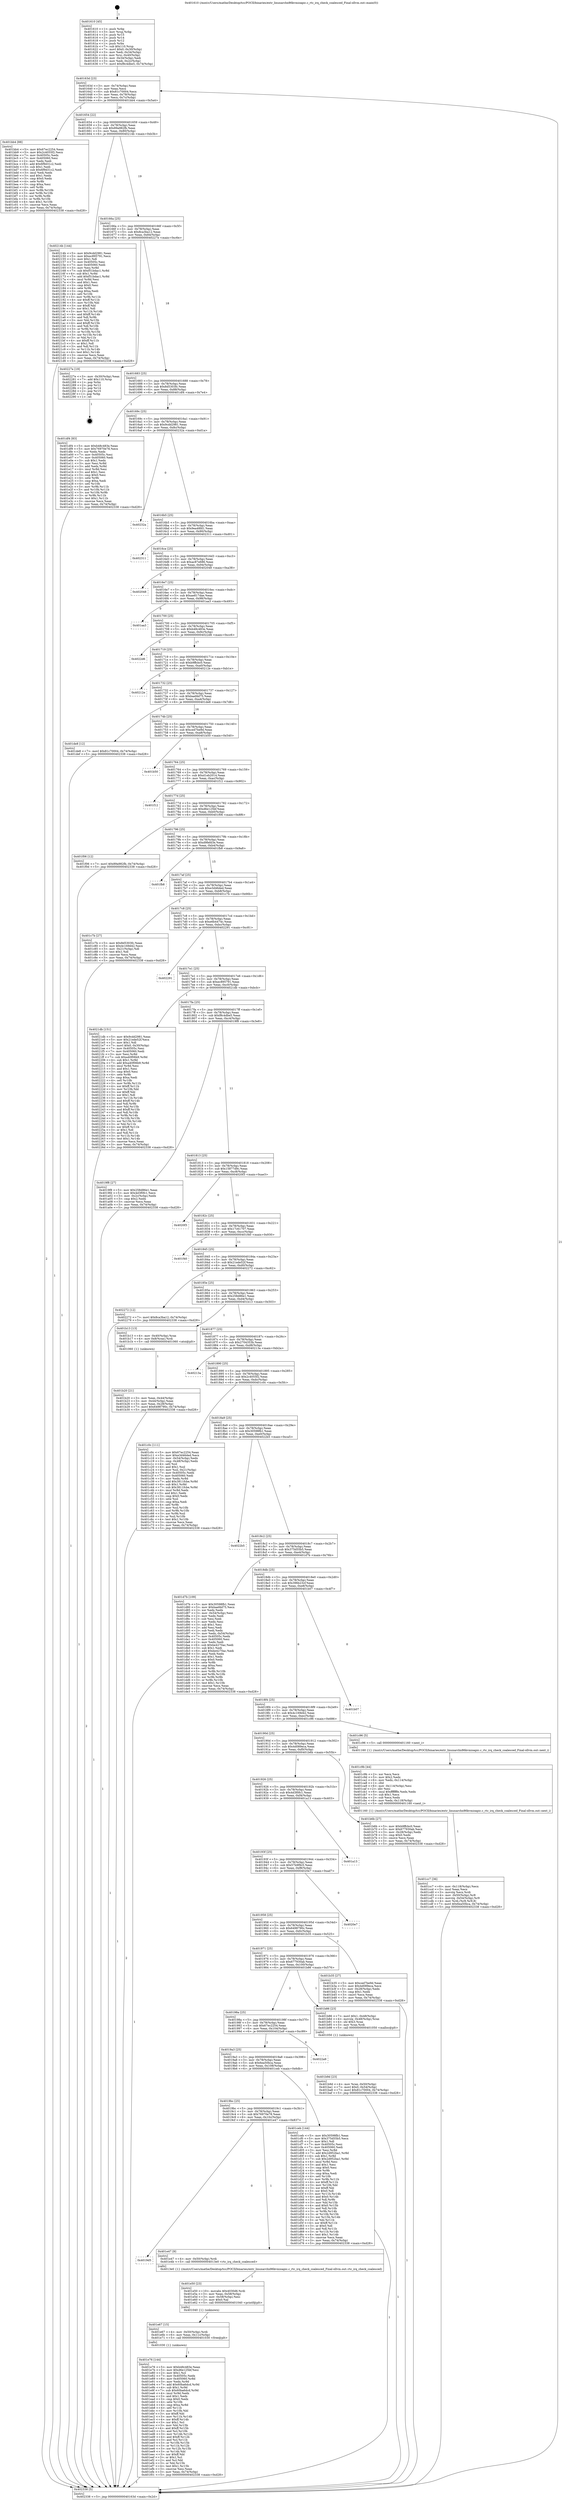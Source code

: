 digraph "0x401610" {
  label = "0x401610 (/mnt/c/Users/mathe/Desktop/tcc/POCII/binaries/extr_linuxarchx86kvmioapic.c_rtc_irq_check_coalesced_Final-ollvm.out::main(0))"
  labelloc = "t"
  node[shape=record]

  Entry [label="",width=0.3,height=0.3,shape=circle,fillcolor=black,style=filled]
  "0x40163d" [label="{
     0x40163d [23]\l
     | [instrs]\l
     &nbsp;&nbsp;0x40163d \<+3\>: mov -0x74(%rbp),%eax\l
     &nbsp;&nbsp;0x401640 \<+2\>: mov %eax,%ecx\l
     &nbsp;&nbsp;0x401642 \<+6\>: sub $0x81c70004,%ecx\l
     &nbsp;&nbsp;0x401648 \<+3\>: mov %eax,-0x78(%rbp)\l
     &nbsp;&nbsp;0x40164b \<+3\>: mov %ecx,-0x7c(%rbp)\l
     &nbsp;&nbsp;0x40164e \<+6\>: je 0000000000401bb4 \<main+0x5a4\>\l
  }"]
  "0x401bb4" [label="{
     0x401bb4 [88]\l
     | [instrs]\l
     &nbsp;&nbsp;0x401bb4 \<+5\>: mov $0x67ec2254,%eax\l
     &nbsp;&nbsp;0x401bb9 \<+5\>: mov $0x2c4055f2,%ecx\l
     &nbsp;&nbsp;0x401bbe \<+7\>: mov 0x40505c,%edx\l
     &nbsp;&nbsp;0x401bc5 \<+7\>: mov 0x405060,%esi\l
     &nbsp;&nbsp;0x401bcc \<+2\>: mov %edx,%edi\l
     &nbsp;&nbsp;0x401bce \<+6\>: add $0x6f9d31c2,%edi\l
     &nbsp;&nbsp;0x401bd4 \<+3\>: sub $0x1,%edi\l
     &nbsp;&nbsp;0x401bd7 \<+6\>: sub $0x6f9d31c2,%edi\l
     &nbsp;&nbsp;0x401bdd \<+3\>: imul %edi,%edx\l
     &nbsp;&nbsp;0x401be0 \<+3\>: and $0x1,%edx\l
     &nbsp;&nbsp;0x401be3 \<+3\>: cmp $0x0,%edx\l
     &nbsp;&nbsp;0x401be6 \<+4\>: sete %r8b\l
     &nbsp;&nbsp;0x401bea \<+3\>: cmp $0xa,%esi\l
     &nbsp;&nbsp;0x401bed \<+4\>: setl %r9b\l
     &nbsp;&nbsp;0x401bf1 \<+3\>: mov %r8b,%r10b\l
     &nbsp;&nbsp;0x401bf4 \<+3\>: and %r9b,%r10b\l
     &nbsp;&nbsp;0x401bf7 \<+3\>: xor %r9b,%r8b\l
     &nbsp;&nbsp;0x401bfa \<+3\>: or %r8b,%r10b\l
     &nbsp;&nbsp;0x401bfd \<+4\>: test $0x1,%r10b\l
     &nbsp;&nbsp;0x401c01 \<+3\>: cmovne %ecx,%eax\l
     &nbsp;&nbsp;0x401c04 \<+3\>: mov %eax,-0x74(%rbp)\l
     &nbsp;&nbsp;0x401c07 \<+5\>: jmp 0000000000402338 \<main+0xd28\>\l
  }"]
  "0x401654" [label="{
     0x401654 [22]\l
     | [instrs]\l
     &nbsp;&nbsp;0x401654 \<+5\>: jmp 0000000000401659 \<main+0x49\>\l
     &nbsp;&nbsp;0x401659 \<+3\>: mov -0x78(%rbp),%eax\l
     &nbsp;&nbsp;0x40165c \<+5\>: sub $0x89a982fb,%eax\l
     &nbsp;&nbsp;0x401661 \<+3\>: mov %eax,-0x80(%rbp)\l
     &nbsp;&nbsp;0x401664 \<+6\>: je 000000000040214b \<main+0xb3b\>\l
  }"]
  Exit [label="",width=0.3,height=0.3,shape=circle,fillcolor=black,style=filled,peripheries=2]
  "0x40214b" [label="{
     0x40214b [144]\l
     | [instrs]\l
     &nbsp;&nbsp;0x40214b \<+5\>: mov $0x9cdd2981,%eax\l
     &nbsp;&nbsp;0x402150 \<+5\>: mov $0xec895791,%ecx\l
     &nbsp;&nbsp;0x402155 \<+2\>: mov $0x1,%dl\l
     &nbsp;&nbsp;0x402157 \<+7\>: mov 0x40505c,%esi\l
     &nbsp;&nbsp;0x40215e \<+7\>: mov 0x405060,%edi\l
     &nbsp;&nbsp;0x402165 \<+3\>: mov %esi,%r8d\l
     &nbsp;&nbsp;0x402168 \<+7\>: sub $0xf51bdac1,%r8d\l
     &nbsp;&nbsp;0x40216f \<+4\>: sub $0x1,%r8d\l
     &nbsp;&nbsp;0x402173 \<+7\>: add $0xf51bdac1,%r8d\l
     &nbsp;&nbsp;0x40217a \<+4\>: imul %r8d,%esi\l
     &nbsp;&nbsp;0x40217e \<+3\>: and $0x1,%esi\l
     &nbsp;&nbsp;0x402181 \<+3\>: cmp $0x0,%esi\l
     &nbsp;&nbsp;0x402184 \<+4\>: sete %r9b\l
     &nbsp;&nbsp;0x402188 \<+3\>: cmp $0xa,%edi\l
     &nbsp;&nbsp;0x40218b \<+4\>: setl %r10b\l
     &nbsp;&nbsp;0x40218f \<+3\>: mov %r9b,%r11b\l
     &nbsp;&nbsp;0x402192 \<+4\>: xor $0xff,%r11b\l
     &nbsp;&nbsp;0x402196 \<+3\>: mov %r10b,%bl\l
     &nbsp;&nbsp;0x402199 \<+3\>: xor $0xff,%bl\l
     &nbsp;&nbsp;0x40219c \<+3\>: xor $0x1,%dl\l
     &nbsp;&nbsp;0x40219f \<+3\>: mov %r11b,%r14b\l
     &nbsp;&nbsp;0x4021a2 \<+4\>: and $0xff,%r14b\l
     &nbsp;&nbsp;0x4021a6 \<+3\>: and %dl,%r9b\l
     &nbsp;&nbsp;0x4021a9 \<+3\>: mov %bl,%r15b\l
     &nbsp;&nbsp;0x4021ac \<+4\>: and $0xff,%r15b\l
     &nbsp;&nbsp;0x4021b0 \<+3\>: and %dl,%r10b\l
     &nbsp;&nbsp;0x4021b3 \<+3\>: or %r9b,%r14b\l
     &nbsp;&nbsp;0x4021b6 \<+3\>: or %r10b,%r15b\l
     &nbsp;&nbsp;0x4021b9 \<+3\>: xor %r15b,%r14b\l
     &nbsp;&nbsp;0x4021bc \<+3\>: or %bl,%r11b\l
     &nbsp;&nbsp;0x4021bf \<+4\>: xor $0xff,%r11b\l
     &nbsp;&nbsp;0x4021c3 \<+3\>: or $0x1,%dl\l
     &nbsp;&nbsp;0x4021c6 \<+3\>: and %dl,%r11b\l
     &nbsp;&nbsp;0x4021c9 \<+3\>: or %r11b,%r14b\l
     &nbsp;&nbsp;0x4021cc \<+4\>: test $0x1,%r14b\l
     &nbsp;&nbsp;0x4021d0 \<+3\>: cmovne %ecx,%eax\l
     &nbsp;&nbsp;0x4021d3 \<+3\>: mov %eax,-0x74(%rbp)\l
     &nbsp;&nbsp;0x4021d6 \<+5\>: jmp 0000000000402338 \<main+0xd28\>\l
  }"]
  "0x40166a" [label="{
     0x40166a [25]\l
     | [instrs]\l
     &nbsp;&nbsp;0x40166a \<+5\>: jmp 000000000040166f \<main+0x5f\>\l
     &nbsp;&nbsp;0x40166f \<+3\>: mov -0x78(%rbp),%eax\l
     &nbsp;&nbsp;0x401672 \<+5\>: sub $0x8ca3ba12,%eax\l
     &nbsp;&nbsp;0x401677 \<+6\>: mov %eax,-0x84(%rbp)\l
     &nbsp;&nbsp;0x40167d \<+6\>: je 000000000040227e \<main+0xc6e\>\l
  }"]
  "0x401e76" [label="{
     0x401e76 [144]\l
     | [instrs]\l
     &nbsp;&nbsp;0x401e76 \<+5\>: mov $0xb48c483e,%eax\l
     &nbsp;&nbsp;0x401e7b \<+5\>: mov $0xd6e125bf,%esi\l
     &nbsp;&nbsp;0x401e80 \<+2\>: mov $0x1,%cl\l
     &nbsp;&nbsp;0x401e82 \<+7\>: mov 0x40505c,%edx\l
     &nbsp;&nbsp;0x401e89 \<+8\>: mov 0x405060,%r8d\l
     &nbsp;&nbsp;0x401e91 \<+3\>: mov %edx,%r9d\l
     &nbsp;&nbsp;0x401e94 \<+7\>: add $0x60ba6dcd,%r9d\l
     &nbsp;&nbsp;0x401e9b \<+4\>: sub $0x1,%r9d\l
     &nbsp;&nbsp;0x401e9f \<+7\>: sub $0x60ba6dcd,%r9d\l
     &nbsp;&nbsp;0x401ea6 \<+4\>: imul %r9d,%edx\l
     &nbsp;&nbsp;0x401eaa \<+3\>: and $0x1,%edx\l
     &nbsp;&nbsp;0x401ead \<+3\>: cmp $0x0,%edx\l
     &nbsp;&nbsp;0x401eb0 \<+4\>: sete %r10b\l
     &nbsp;&nbsp;0x401eb4 \<+4\>: cmp $0xa,%r8d\l
     &nbsp;&nbsp;0x401eb8 \<+4\>: setl %r11b\l
     &nbsp;&nbsp;0x401ebc \<+3\>: mov %r10b,%bl\l
     &nbsp;&nbsp;0x401ebf \<+3\>: xor $0xff,%bl\l
     &nbsp;&nbsp;0x401ec2 \<+3\>: mov %r11b,%r14b\l
     &nbsp;&nbsp;0x401ec5 \<+4\>: xor $0xff,%r14b\l
     &nbsp;&nbsp;0x401ec9 \<+3\>: xor $0x1,%cl\l
     &nbsp;&nbsp;0x401ecc \<+3\>: mov %bl,%r15b\l
     &nbsp;&nbsp;0x401ecf \<+4\>: and $0xff,%r15b\l
     &nbsp;&nbsp;0x401ed3 \<+3\>: and %cl,%r10b\l
     &nbsp;&nbsp;0x401ed6 \<+3\>: mov %r14b,%r12b\l
     &nbsp;&nbsp;0x401ed9 \<+4\>: and $0xff,%r12b\l
     &nbsp;&nbsp;0x401edd \<+3\>: and %cl,%r11b\l
     &nbsp;&nbsp;0x401ee0 \<+3\>: or %r10b,%r15b\l
     &nbsp;&nbsp;0x401ee3 \<+3\>: or %r11b,%r12b\l
     &nbsp;&nbsp;0x401ee6 \<+3\>: xor %r12b,%r15b\l
     &nbsp;&nbsp;0x401ee9 \<+3\>: or %r14b,%bl\l
     &nbsp;&nbsp;0x401eec \<+3\>: xor $0xff,%bl\l
     &nbsp;&nbsp;0x401eef \<+3\>: or $0x1,%cl\l
     &nbsp;&nbsp;0x401ef2 \<+2\>: and %cl,%bl\l
     &nbsp;&nbsp;0x401ef4 \<+3\>: or %bl,%r15b\l
     &nbsp;&nbsp;0x401ef7 \<+4\>: test $0x1,%r15b\l
     &nbsp;&nbsp;0x401efb \<+3\>: cmovne %esi,%eax\l
     &nbsp;&nbsp;0x401efe \<+3\>: mov %eax,-0x74(%rbp)\l
     &nbsp;&nbsp;0x401f01 \<+5\>: jmp 0000000000402338 \<main+0xd28\>\l
  }"]
  "0x40227e" [label="{
     0x40227e [19]\l
     | [instrs]\l
     &nbsp;&nbsp;0x40227e \<+3\>: mov -0x30(%rbp),%eax\l
     &nbsp;&nbsp;0x402281 \<+7\>: add $0x110,%rsp\l
     &nbsp;&nbsp;0x402288 \<+1\>: pop %rbx\l
     &nbsp;&nbsp;0x402289 \<+2\>: pop %r12\l
     &nbsp;&nbsp;0x40228b \<+2\>: pop %r14\l
     &nbsp;&nbsp;0x40228d \<+2\>: pop %r15\l
     &nbsp;&nbsp;0x40228f \<+1\>: pop %rbp\l
     &nbsp;&nbsp;0x402290 \<+1\>: ret\l
  }"]
  "0x401683" [label="{
     0x401683 [25]\l
     | [instrs]\l
     &nbsp;&nbsp;0x401683 \<+5\>: jmp 0000000000401688 \<main+0x78\>\l
     &nbsp;&nbsp;0x401688 \<+3\>: mov -0x78(%rbp),%eax\l
     &nbsp;&nbsp;0x40168b \<+5\>: sub $0x8d5303fc,%eax\l
     &nbsp;&nbsp;0x401690 \<+6\>: mov %eax,-0x88(%rbp)\l
     &nbsp;&nbsp;0x401696 \<+6\>: je 0000000000401df4 \<main+0x7e4\>\l
  }"]
  "0x401e67" [label="{
     0x401e67 [15]\l
     | [instrs]\l
     &nbsp;&nbsp;0x401e67 \<+4\>: mov -0x50(%rbp),%rdi\l
     &nbsp;&nbsp;0x401e6b \<+6\>: mov %eax,-0x11c(%rbp)\l
     &nbsp;&nbsp;0x401e71 \<+5\>: call 0000000000401030 \<free@plt\>\l
     | [calls]\l
     &nbsp;&nbsp;0x401030 \{1\} (unknown)\l
  }"]
  "0x401df4" [label="{
     0x401df4 [83]\l
     | [instrs]\l
     &nbsp;&nbsp;0x401df4 \<+5\>: mov $0xb48c483e,%eax\l
     &nbsp;&nbsp;0x401df9 \<+5\>: mov $0x76970e78,%ecx\l
     &nbsp;&nbsp;0x401dfe \<+2\>: xor %edx,%edx\l
     &nbsp;&nbsp;0x401e00 \<+7\>: mov 0x40505c,%esi\l
     &nbsp;&nbsp;0x401e07 \<+7\>: mov 0x405060,%edi\l
     &nbsp;&nbsp;0x401e0e \<+3\>: sub $0x1,%edx\l
     &nbsp;&nbsp;0x401e11 \<+3\>: mov %esi,%r8d\l
     &nbsp;&nbsp;0x401e14 \<+3\>: add %edx,%r8d\l
     &nbsp;&nbsp;0x401e17 \<+4\>: imul %r8d,%esi\l
     &nbsp;&nbsp;0x401e1b \<+3\>: and $0x1,%esi\l
     &nbsp;&nbsp;0x401e1e \<+3\>: cmp $0x0,%esi\l
     &nbsp;&nbsp;0x401e21 \<+4\>: sete %r9b\l
     &nbsp;&nbsp;0x401e25 \<+3\>: cmp $0xa,%edi\l
     &nbsp;&nbsp;0x401e28 \<+4\>: setl %r10b\l
     &nbsp;&nbsp;0x401e2c \<+3\>: mov %r9b,%r11b\l
     &nbsp;&nbsp;0x401e2f \<+3\>: and %r10b,%r11b\l
     &nbsp;&nbsp;0x401e32 \<+3\>: xor %r10b,%r9b\l
     &nbsp;&nbsp;0x401e35 \<+3\>: or %r9b,%r11b\l
     &nbsp;&nbsp;0x401e38 \<+4\>: test $0x1,%r11b\l
     &nbsp;&nbsp;0x401e3c \<+3\>: cmovne %ecx,%eax\l
     &nbsp;&nbsp;0x401e3f \<+3\>: mov %eax,-0x74(%rbp)\l
     &nbsp;&nbsp;0x401e42 \<+5\>: jmp 0000000000402338 \<main+0xd28\>\l
  }"]
  "0x40169c" [label="{
     0x40169c [25]\l
     | [instrs]\l
     &nbsp;&nbsp;0x40169c \<+5\>: jmp 00000000004016a1 \<main+0x91\>\l
     &nbsp;&nbsp;0x4016a1 \<+3\>: mov -0x78(%rbp),%eax\l
     &nbsp;&nbsp;0x4016a4 \<+5\>: sub $0x9cdd2981,%eax\l
     &nbsp;&nbsp;0x4016a9 \<+6\>: mov %eax,-0x8c(%rbp)\l
     &nbsp;&nbsp;0x4016af \<+6\>: je 000000000040232a \<main+0xd1a\>\l
  }"]
  "0x401e50" [label="{
     0x401e50 [23]\l
     | [instrs]\l
     &nbsp;&nbsp;0x401e50 \<+10\>: movabs $0x4030d6,%rdi\l
     &nbsp;&nbsp;0x401e5a \<+3\>: mov %eax,-0x58(%rbp)\l
     &nbsp;&nbsp;0x401e5d \<+3\>: mov -0x58(%rbp),%esi\l
     &nbsp;&nbsp;0x401e60 \<+2\>: mov $0x0,%al\l
     &nbsp;&nbsp;0x401e62 \<+5\>: call 0000000000401040 \<printf@plt\>\l
     | [calls]\l
     &nbsp;&nbsp;0x401040 \{1\} (unknown)\l
  }"]
  "0x40232a" [label="{
     0x40232a\l
  }", style=dashed]
  "0x4016b5" [label="{
     0x4016b5 [25]\l
     | [instrs]\l
     &nbsp;&nbsp;0x4016b5 \<+5\>: jmp 00000000004016ba \<main+0xaa\>\l
     &nbsp;&nbsp;0x4016ba \<+3\>: mov -0x78(%rbp),%eax\l
     &nbsp;&nbsp;0x4016bd \<+5\>: sub $0x9ea48fd1,%eax\l
     &nbsp;&nbsp;0x4016c2 \<+6\>: mov %eax,-0x90(%rbp)\l
     &nbsp;&nbsp;0x4016c8 \<+6\>: je 0000000000402311 \<main+0xd01\>\l
  }"]
  "0x4019d5" [label="{
     0x4019d5\l
  }", style=dashed]
  "0x402311" [label="{
     0x402311\l
  }", style=dashed]
  "0x4016ce" [label="{
     0x4016ce [25]\l
     | [instrs]\l
     &nbsp;&nbsp;0x4016ce \<+5\>: jmp 00000000004016d3 \<main+0xc3\>\l
     &nbsp;&nbsp;0x4016d3 \<+3\>: mov -0x78(%rbp),%eax\l
     &nbsp;&nbsp;0x4016d6 \<+5\>: sub $0xac87e686,%eax\l
     &nbsp;&nbsp;0x4016db \<+6\>: mov %eax,-0x94(%rbp)\l
     &nbsp;&nbsp;0x4016e1 \<+6\>: je 0000000000402048 \<main+0xa38\>\l
  }"]
  "0x401e47" [label="{
     0x401e47 [9]\l
     | [instrs]\l
     &nbsp;&nbsp;0x401e47 \<+4\>: mov -0x50(%rbp),%rdi\l
     &nbsp;&nbsp;0x401e4b \<+5\>: call 00000000004013e0 \<rtc_irq_check_coalesced\>\l
     | [calls]\l
     &nbsp;&nbsp;0x4013e0 \{1\} (/mnt/c/Users/mathe/Desktop/tcc/POCII/binaries/extr_linuxarchx86kvmioapic.c_rtc_irq_check_coalesced_Final-ollvm.out::rtc_irq_check_coalesced)\l
  }"]
  "0x402048" [label="{
     0x402048\l
  }", style=dashed]
  "0x4016e7" [label="{
     0x4016e7 [25]\l
     | [instrs]\l
     &nbsp;&nbsp;0x4016e7 \<+5\>: jmp 00000000004016ec \<main+0xdc\>\l
     &nbsp;&nbsp;0x4016ec \<+3\>: mov -0x78(%rbp),%eax\l
     &nbsp;&nbsp;0x4016ef \<+5\>: sub $0xae817dae,%eax\l
     &nbsp;&nbsp;0x4016f4 \<+6\>: mov %eax,-0x98(%rbp)\l
     &nbsp;&nbsp;0x4016fa \<+6\>: je 0000000000401aa3 \<main+0x493\>\l
  }"]
  "0x4019bc" [label="{
     0x4019bc [25]\l
     | [instrs]\l
     &nbsp;&nbsp;0x4019bc \<+5\>: jmp 00000000004019c1 \<main+0x3b1\>\l
     &nbsp;&nbsp;0x4019c1 \<+3\>: mov -0x78(%rbp),%eax\l
     &nbsp;&nbsp;0x4019c4 \<+5\>: sub $0x76970e78,%eax\l
     &nbsp;&nbsp;0x4019c9 \<+6\>: mov %eax,-0x10c(%rbp)\l
     &nbsp;&nbsp;0x4019cf \<+6\>: je 0000000000401e47 \<main+0x837\>\l
  }"]
  "0x401aa3" [label="{
     0x401aa3\l
  }", style=dashed]
  "0x401700" [label="{
     0x401700 [25]\l
     | [instrs]\l
     &nbsp;&nbsp;0x401700 \<+5\>: jmp 0000000000401705 \<main+0xf5\>\l
     &nbsp;&nbsp;0x401705 \<+3\>: mov -0x78(%rbp),%eax\l
     &nbsp;&nbsp;0x401708 \<+5\>: sub $0xb48c483e,%eax\l
     &nbsp;&nbsp;0x40170d \<+6\>: mov %eax,-0x9c(%rbp)\l
     &nbsp;&nbsp;0x401713 \<+6\>: je 00000000004022d6 \<main+0xcc6\>\l
  }"]
  "0x401ceb" [label="{
     0x401ceb [144]\l
     | [instrs]\l
     &nbsp;&nbsp;0x401ceb \<+5\>: mov $0x30598fb1,%eax\l
     &nbsp;&nbsp;0x401cf0 \<+5\>: mov $0x375d55b5,%ecx\l
     &nbsp;&nbsp;0x401cf5 \<+2\>: mov $0x1,%dl\l
     &nbsp;&nbsp;0x401cf7 \<+7\>: mov 0x40505c,%esi\l
     &nbsp;&nbsp;0x401cfe \<+7\>: mov 0x405060,%edi\l
     &nbsp;&nbsp;0x401d05 \<+3\>: mov %esi,%r8d\l
     &nbsp;&nbsp;0x401d08 \<+7\>: add $0x2d952ba1,%r8d\l
     &nbsp;&nbsp;0x401d0f \<+4\>: sub $0x1,%r8d\l
     &nbsp;&nbsp;0x401d13 \<+7\>: sub $0x2d952ba1,%r8d\l
     &nbsp;&nbsp;0x401d1a \<+4\>: imul %r8d,%esi\l
     &nbsp;&nbsp;0x401d1e \<+3\>: and $0x1,%esi\l
     &nbsp;&nbsp;0x401d21 \<+3\>: cmp $0x0,%esi\l
     &nbsp;&nbsp;0x401d24 \<+4\>: sete %r9b\l
     &nbsp;&nbsp;0x401d28 \<+3\>: cmp $0xa,%edi\l
     &nbsp;&nbsp;0x401d2b \<+4\>: setl %r10b\l
     &nbsp;&nbsp;0x401d2f \<+3\>: mov %r9b,%r11b\l
     &nbsp;&nbsp;0x401d32 \<+4\>: xor $0xff,%r11b\l
     &nbsp;&nbsp;0x401d36 \<+3\>: mov %r10b,%bl\l
     &nbsp;&nbsp;0x401d39 \<+3\>: xor $0xff,%bl\l
     &nbsp;&nbsp;0x401d3c \<+3\>: xor $0x0,%dl\l
     &nbsp;&nbsp;0x401d3f \<+3\>: mov %r11b,%r14b\l
     &nbsp;&nbsp;0x401d42 \<+4\>: and $0x0,%r14b\l
     &nbsp;&nbsp;0x401d46 \<+3\>: and %dl,%r9b\l
     &nbsp;&nbsp;0x401d49 \<+3\>: mov %bl,%r15b\l
     &nbsp;&nbsp;0x401d4c \<+4\>: and $0x0,%r15b\l
     &nbsp;&nbsp;0x401d50 \<+3\>: and %dl,%r10b\l
     &nbsp;&nbsp;0x401d53 \<+3\>: or %r9b,%r14b\l
     &nbsp;&nbsp;0x401d56 \<+3\>: or %r10b,%r15b\l
     &nbsp;&nbsp;0x401d59 \<+3\>: xor %r15b,%r14b\l
     &nbsp;&nbsp;0x401d5c \<+3\>: or %bl,%r11b\l
     &nbsp;&nbsp;0x401d5f \<+4\>: xor $0xff,%r11b\l
     &nbsp;&nbsp;0x401d63 \<+3\>: or $0x0,%dl\l
     &nbsp;&nbsp;0x401d66 \<+3\>: and %dl,%r11b\l
     &nbsp;&nbsp;0x401d69 \<+3\>: or %r11b,%r14b\l
     &nbsp;&nbsp;0x401d6c \<+4\>: test $0x1,%r14b\l
     &nbsp;&nbsp;0x401d70 \<+3\>: cmovne %ecx,%eax\l
     &nbsp;&nbsp;0x401d73 \<+3\>: mov %eax,-0x74(%rbp)\l
     &nbsp;&nbsp;0x401d76 \<+5\>: jmp 0000000000402338 \<main+0xd28\>\l
  }"]
  "0x4022d6" [label="{
     0x4022d6\l
  }", style=dashed]
  "0x401719" [label="{
     0x401719 [25]\l
     | [instrs]\l
     &nbsp;&nbsp;0x401719 \<+5\>: jmp 000000000040171e \<main+0x10e\>\l
     &nbsp;&nbsp;0x40171e \<+3\>: mov -0x78(%rbp),%eax\l
     &nbsp;&nbsp;0x401721 \<+5\>: sub $0xb9ffcbc0,%eax\l
     &nbsp;&nbsp;0x401726 \<+6\>: mov %eax,-0xa0(%rbp)\l
     &nbsp;&nbsp;0x40172c \<+6\>: je 000000000040212e \<main+0xb1e\>\l
  }"]
  "0x4019a3" [label="{
     0x4019a3 [25]\l
     | [instrs]\l
     &nbsp;&nbsp;0x4019a3 \<+5\>: jmp 00000000004019a8 \<main+0x398\>\l
     &nbsp;&nbsp;0x4019a8 \<+3\>: mov -0x78(%rbp),%eax\l
     &nbsp;&nbsp;0x4019ab \<+5\>: sub $0x6ea50bca,%eax\l
     &nbsp;&nbsp;0x4019b0 \<+6\>: mov %eax,-0x108(%rbp)\l
     &nbsp;&nbsp;0x4019b6 \<+6\>: je 0000000000401ceb \<main+0x6db\>\l
  }"]
  "0x40212e" [label="{
     0x40212e\l
  }", style=dashed]
  "0x401732" [label="{
     0x401732 [25]\l
     | [instrs]\l
     &nbsp;&nbsp;0x401732 \<+5\>: jmp 0000000000401737 \<main+0x127\>\l
     &nbsp;&nbsp;0x401737 \<+3\>: mov -0x78(%rbp),%eax\l
     &nbsp;&nbsp;0x40173a \<+5\>: sub $0xbaefdd75,%eax\l
     &nbsp;&nbsp;0x40173f \<+6\>: mov %eax,-0xa4(%rbp)\l
     &nbsp;&nbsp;0x401745 \<+6\>: je 0000000000401de8 \<main+0x7d8\>\l
  }"]
  "0x4022a9" [label="{
     0x4022a9\l
  }", style=dashed]
  "0x401de8" [label="{
     0x401de8 [12]\l
     | [instrs]\l
     &nbsp;&nbsp;0x401de8 \<+7\>: movl $0x81c70004,-0x74(%rbp)\l
     &nbsp;&nbsp;0x401def \<+5\>: jmp 0000000000402338 \<main+0xd28\>\l
  }"]
  "0x40174b" [label="{
     0x40174b [25]\l
     | [instrs]\l
     &nbsp;&nbsp;0x40174b \<+5\>: jmp 0000000000401750 \<main+0x140\>\l
     &nbsp;&nbsp;0x401750 \<+3\>: mov -0x78(%rbp),%eax\l
     &nbsp;&nbsp;0x401753 \<+5\>: sub $0xced7be9d,%eax\l
     &nbsp;&nbsp;0x401758 \<+6\>: mov %eax,-0xa8(%rbp)\l
     &nbsp;&nbsp;0x40175e \<+6\>: je 0000000000401b50 \<main+0x540\>\l
  }"]
  "0x401cc7" [label="{
     0x401cc7 [36]\l
     | [instrs]\l
     &nbsp;&nbsp;0x401cc7 \<+6\>: mov -0x118(%rbp),%ecx\l
     &nbsp;&nbsp;0x401ccd \<+3\>: imul %eax,%ecx\l
     &nbsp;&nbsp;0x401cd0 \<+3\>: movslq %ecx,%rdi\l
     &nbsp;&nbsp;0x401cd3 \<+4\>: mov -0x50(%rbp),%r8\l
     &nbsp;&nbsp;0x401cd7 \<+4\>: movslq -0x54(%rbp),%r9\l
     &nbsp;&nbsp;0x401cdb \<+4\>: mov %rdi,(%r8,%r9,8)\l
     &nbsp;&nbsp;0x401cdf \<+7\>: movl $0x6ea50bca,-0x74(%rbp)\l
     &nbsp;&nbsp;0x401ce6 \<+5\>: jmp 0000000000402338 \<main+0xd28\>\l
  }"]
  "0x401b50" [label="{
     0x401b50\l
  }", style=dashed]
  "0x401764" [label="{
     0x401764 [25]\l
     | [instrs]\l
     &nbsp;&nbsp;0x401764 \<+5\>: jmp 0000000000401769 \<main+0x159\>\l
     &nbsp;&nbsp;0x401769 \<+3\>: mov -0x78(%rbp),%eax\l
     &nbsp;&nbsp;0x40176c \<+5\>: sub $0xd1eb2014,%eax\l
     &nbsp;&nbsp;0x401771 \<+6\>: mov %eax,-0xac(%rbp)\l
     &nbsp;&nbsp;0x401777 \<+6\>: je 0000000000401f12 \<main+0x902\>\l
  }"]
  "0x401c9b" [label="{
     0x401c9b [44]\l
     | [instrs]\l
     &nbsp;&nbsp;0x401c9b \<+2\>: xor %ecx,%ecx\l
     &nbsp;&nbsp;0x401c9d \<+5\>: mov $0x2,%edx\l
     &nbsp;&nbsp;0x401ca2 \<+6\>: mov %edx,-0x114(%rbp)\l
     &nbsp;&nbsp;0x401ca8 \<+1\>: cltd\l
     &nbsp;&nbsp;0x401ca9 \<+6\>: mov -0x114(%rbp),%esi\l
     &nbsp;&nbsp;0x401caf \<+2\>: idiv %esi\l
     &nbsp;&nbsp;0x401cb1 \<+6\>: imul $0xfffffffe,%edx,%edx\l
     &nbsp;&nbsp;0x401cb7 \<+3\>: sub $0x1,%ecx\l
     &nbsp;&nbsp;0x401cba \<+2\>: sub %ecx,%edx\l
     &nbsp;&nbsp;0x401cbc \<+6\>: mov %edx,-0x118(%rbp)\l
     &nbsp;&nbsp;0x401cc2 \<+5\>: call 0000000000401160 \<next_i\>\l
     | [calls]\l
     &nbsp;&nbsp;0x401160 \{1\} (/mnt/c/Users/mathe/Desktop/tcc/POCII/binaries/extr_linuxarchx86kvmioapic.c_rtc_irq_check_coalesced_Final-ollvm.out::next_i)\l
  }"]
  "0x401f12" [label="{
     0x401f12\l
  }", style=dashed]
  "0x40177d" [label="{
     0x40177d [25]\l
     | [instrs]\l
     &nbsp;&nbsp;0x40177d \<+5\>: jmp 0000000000401782 \<main+0x172\>\l
     &nbsp;&nbsp;0x401782 \<+3\>: mov -0x78(%rbp),%eax\l
     &nbsp;&nbsp;0x401785 \<+5\>: sub $0xd6e125bf,%eax\l
     &nbsp;&nbsp;0x40178a \<+6\>: mov %eax,-0xb0(%rbp)\l
     &nbsp;&nbsp;0x401790 \<+6\>: je 0000000000401f06 \<main+0x8f6\>\l
  }"]
  "0x401b9d" [label="{
     0x401b9d [23]\l
     | [instrs]\l
     &nbsp;&nbsp;0x401b9d \<+4\>: mov %rax,-0x50(%rbp)\l
     &nbsp;&nbsp;0x401ba1 \<+7\>: movl $0x0,-0x54(%rbp)\l
     &nbsp;&nbsp;0x401ba8 \<+7\>: movl $0x81c70004,-0x74(%rbp)\l
     &nbsp;&nbsp;0x401baf \<+5\>: jmp 0000000000402338 \<main+0xd28\>\l
  }"]
  "0x401f06" [label="{
     0x401f06 [12]\l
     | [instrs]\l
     &nbsp;&nbsp;0x401f06 \<+7\>: movl $0x89a982fb,-0x74(%rbp)\l
     &nbsp;&nbsp;0x401f0d \<+5\>: jmp 0000000000402338 \<main+0xd28\>\l
  }"]
  "0x401796" [label="{
     0x401796 [25]\l
     | [instrs]\l
     &nbsp;&nbsp;0x401796 \<+5\>: jmp 000000000040179b \<main+0x18b\>\l
     &nbsp;&nbsp;0x40179b \<+3\>: mov -0x78(%rbp),%eax\l
     &nbsp;&nbsp;0x40179e \<+5\>: sub $0xd9fefd3e,%eax\l
     &nbsp;&nbsp;0x4017a3 \<+6\>: mov %eax,-0xb4(%rbp)\l
     &nbsp;&nbsp;0x4017a9 \<+6\>: je 0000000000401fb8 \<main+0x9a8\>\l
  }"]
  "0x40198a" [label="{
     0x40198a [25]\l
     | [instrs]\l
     &nbsp;&nbsp;0x40198a \<+5\>: jmp 000000000040198f \<main+0x37f\>\l
     &nbsp;&nbsp;0x40198f \<+3\>: mov -0x78(%rbp),%eax\l
     &nbsp;&nbsp;0x401992 \<+5\>: sub $0x67ec2254,%eax\l
     &nbsp;&nbsp;0x401997 \<+6\>: mov %eax,-0x104(%rbp)\l
     &nbsp;&nbsp;0x40199d \<+6\>: je 00000000004022a9 \<main+0xc99\>\l
  }"]
  "0x401fb8" [label="{
     0x401fb8\l
  }", style=dashed]
  "0x4017af" [label="{
     0x4017af [25]\l
     | [instrs]\l
     &nbsp;&nbsp;0x4017af \<+5\>: jmp 00000000004017b4 \<main+0x1a4\>\l
     &nbsp;&nbsp;0x4017b4 \<+3\>: mov -0x78(%rbp),%eax\l
     &nbsp;&nbsp;0x4017b7 \<+5\>: sub $0xe3d46ded,%eax\l
     &nbsp;&nbsp;0x4017bc \<+6\>: mov %eax,-0xb8(%rbp)\l
     &nbsp;&nbsp;0x4017c2 \<+6\>: je 0000000000401c7b \<main+0x66b\>\l
  }"]
  "0x401b86" [label="{
     0x401b86 [23]\l
     | [instrs]\l
     &nbsp;&nbsp;0x401b86 \<+7\>: movl $0x1,-0x48(%rbp)\l
     &nbsp;&nbsp;0x401b8d \<+4\>: movslq -0x48(%rbp),%rax\l
     &nbsp;&nbsp;0x401b91 \<+4\>: shl $0x3,%rax\l
     &nbsp;&nbsp;0x401b95 \<+3\>: mov %rax,%rdi\l
     &nbsp;&nbsp;0x401b98 \<+5\>: call 0000000000401050 \<malloc@plt\>\l
     | [calls]\l
     &nbsp;&nbsp;0x401050 \{1\} (unknown)\l
  }"]
  "0x401c7b" [label="{
     0x401c7b [27]\l
     | [instrs]\l
     &nbsp;&nbsp;0x401c7b \<+5\>: mov $0x8d5303fc,%eax\l
     &nbsp;&nbsp;0x401c80 \<+5\>: mov $0x4c169d42,%ecx\l
     &nbsp;&nbsp;0x401c85 \<+3\>: mov -0x21(%rbp),%dl\l
     &nbsp;&nbsp;0x401c88 \<+3\>: test $0x1,%dl\l
     &nbsp;&nbsp;0x401c8b \<+3\>: cmovne %ecx,%eax\l
     &nbsp;&nbsp;0x401c8e \<+3\>: mov %eax,-0x74(%rbp)\l
     &nbsp;&nbsp;0x401c91 \<+5\>: jmp 0000000000402338 \<main+0xd28\>\l
  }"]
  "0x4017c8" [label="{
     0x4017c8 [25]\l
     | [instrs]\l
     &nbsp;&nbsp;0x4017c8 \<+5\>: jmp 00000000004017cd \<main+0x1bd\>\l
     &nbsp;&nbsp;0x4017cd \<+3\>: mov -0x78(%rbp),%eax\l
     &nbsp;&nbsp;0x4017d0 \<+5\>: sub $0xe6b4474c,%eax\l
     &nbsp;&nbsp;0x4017d5 \<+6\>: mov %eax,-0xbc(%rbp)\l
     &nbsp;&nbsp;0x4017db \<+6\>: je 0000000000402291 \<main+0xc81\>\l
  }"]
  "0x401971" [label="{
     0x401971 [25]\l
     | [instrs]\l
     &nbsp;&nbsp;0x401971 \<+5\>: jmp 0000000000401976 \<main+0x366\>\l
     &nbsp;&nbsp;0x401976 \<+3\>: mov -0x78(%rbp),%eax\l
     &nbsp;&nbsp;0x401979 \<+5\>: sub $0x677930ab,%eax\l
     &nbsp;&nbsp;0x40197e \<+6\>: mov %eax,-0x100(%rbp)\l
     &nbsp;&nbsp;0x401984 \<+6\>: je 0000000000401b86 \<main+0x576\>\l
  }"]
  "0x402291" [label="{
     0x402291\l
  }", style=dashed]
  "0x4017e1" [label="{
     0x4017e1 [25]\l
     | [instrs]\l
     &nbsp;&nbsp;0x4017e1 \<+5\>: jmp 00000000004017e6 \<main+0x1d6\>\l
     &nbsp;&nbsp;0x4017e6 \<+3\>: mov -0x78(%rbp),%eax\l
     &nbsp;&nbsp;0x4017e9 \<+5\>: sub $0xec895791,%eax\l
     &nbsp;&nbsp;0x4017ee \<+6\>: mov %eax,-0xc0(%rbp)\l
     &nbsp;&nbsp;0x4017f4 \<+6\>: je 00000000004021db \<main+0xbcb\>\l
  }"]
  "0x401b35" [label="{
     0x401b35 [27]\l
     | [instrs]\l
     &nbsp;&nbsp;0x401b35 \<+5\>: mov $0xced7be9d,%eax\l
     &nbsp;&nbsp;0x401b3a \<+5\>: mov $0x4d089eca,%ecx\l
     &nbsp;&nbsp;0x401b3f \<+3\>: mov -0x28(%rbp),%edx\l
     &nbsp;&nbsp;0x401b42 \<+3\>: cmp $0x1,%edx\l
     &nbsp;&nbsp;0x401b45 \<+3\>: cmovl %ecx,%eax\l
     &nbsp;&nbsp;0x401b48 \<+3\>: mov %eax,-0x74(%rbp)\l
     &nbsp;&nbsp;0x401b4b \<+5\>: jmp 0000000000402338 \<main+0xd28\>\l
  }"]
  "0x4021db" [label="{
     0x4021db [151]\l
     | [instrs]\l
     &nbsp;&nbsp;0x4021db \<+5\>: mov $0x9cdd2981,%eax\l
     &nbsp;&nbsp;0x4021e0 \<+5\>: mov $0x21ede52f,%ecx\l
     &nbsp;&nbsp;0x4021e5 \<+2\>: mov $0x1,%dl\l
     &nbsp;&nbsp;0x4021e7 \<+7\>: movl $0x0,-0x30(%rbp)\l
     &nbsp;&nbsp;0x4021ee \<+7\>: mov 0x40505c,%esi\l
     &nbsp;&nbsp;0x4021f5 \<+7\>: mov 0x405060,%edi\l
     &nbsp;&nbsp;0x4021fc \<+3\>: mov %esi,%r8d\l
     &nbsp;&nbsp;0x4021ff \<+7\>: sub $0xa40f06b9,%r8d\l
     &nbsp;&nbsp;0x402206 \<+4\>: sub $0x1,%r8d\l
     &nbsp;&nbsp;0x40220a \<+7\>: add $0xa40f06b9,%r8d\l
     &nbsp;&nbsp;0x402211 \<+4\>: imul %r8d,%esi\l
     &nbsp;&nbsp;0x402215 \<+3\>: and $0x1,%esi\l
     &nbsp;&nbsp;0x402218 \<+3\>: cmp $0x0,%esi\l
     &nbsp;&nbsp;0x40221b \<+4\>: sete %r9b\l
     &nbsp;&nbsp;0x40221f \<+3\>: cmp $0xa,%edi\l
     &nbsp;&nbsp;0x402222 \<+4\>: setl %r10b\l
     &nbsp;&nbsp;0x402226 \<+3\>: mov %r9b,%r11b\l
     &nbsp;&nbsp;0x402229 \<+4\>: xor $0xff,%r11b\l
     &nbsp;&nbsp;0x40222d \<+3\>: mov %r10b,%bl\l
     &nbsp;&nbsp;0x402230 \<+3\>: xor $0xff,%bl\l
     &nbsp;&nbsp;0x402233 \<+3\>: xor $0x1,%dl\l
     &nbsp;&nbsp;0x402236 \<+3\>: mov %r11b,%r14b\l
     &nbsp;&nbsp;0x402239 \<+4\>: and $0xff,%r14b\l
     &nbsp;&nbsp;0x40223d \<+3\>: and %dl,%r9b\l
     &nbsp;&nbsp;0x402240 \<+3\>: mov %bl,%r15b\l
     &nbsp;&nbsp;0x402243 \<+4\>: and $0xff,%r15b\l
     &nbsp;&nbsp;0x402247 \<+3\>: and %dl,%r10b\l
     &nbsp;&nbsp;0x40224a \<+3\>: or %r9b,%r14b\l
     &nbsp;&nbsp;0x40224d \<+3\>: or %r10b,%r15b\l
     &nbsp;&nbsp;0x402250 \<+3\>: xor %r15b,%r14b\l
     &nbsp;&nbsp;0x402253 \<+3\>: or %bl,%r11b\l
     &nbsp;&nbsp;0x402256 \<+4\>: xor $0xff,%r11b\l
     &nbsp;&nbsp;0x40225a \<+3\>: or $0x1,%dl\l
     &nbsp;&nbsp;0x40225d \<+3\>: and %dl,%r11b\l
     &nbsp;&nbsp;0x402260 \<+3\>: or %r11b,%r14b\l
     &nbsp;&nbsp;0x402263 \<+4\>: test $0x1,%r14b\l
     &nbsp;&nbsp;0x402267 \<+3\>: cmovne %ecx,%eax\l
     &nbsp;&nbsp;0x40226a \<+3\>: mov %eax,-0x74(%rbp)\l
     &nbsp;&nbsp;0x40226d \<+5\>: jmp 0000000000402338 \<main+0xd28\>\l
  }"]
  "0x4017fa" [label="{
     0x4017fa [25]\l
     | [instrs]\l
     &nbsp;&nbsp;0x4017fa \<+5\>: jmp 00000000004017ff \<main+0x1ef\>\l
     &nbsp;&nbsp;0x4017ff \<+3\>: mov -0x78(%rbp),%eax\l
     &nbsp;&nbsp;0x401802 \<+5\>: sub $0xf8c4dbe5,%eax\l
     &nbsp;&nbsp;0x401807 \<+6\>: mov %eax,-0xc4(%rbp)\l
     &nbsp;&nbsp;0x40180d \<+6\>: je 00000000004019f8 \<main+0x3e8\>\l
  }"]
  "0x401958" [label="{
     0x401958 [25]\l
     | [instrs]\l
     &nbsp;&nbsp;0x401958 \<+5\>: jmp 000000000040195d \<main+0x34d\>\l
     &nbsp;&nbsp;0x40195d \<+3\>: mov -0x78(%rbp),%eax\l
     &nbsp;&nbsp;0x401960 \<+5\>: sub $0x6498790c,%eax\l
     &nbsp;&nbsp;0x401965 \<+6\>: mov %eax,-0xfc(%rbp)\l
     &nbsp;&nbsp;0x40196b \<+6\>: je 0000000000401b35 \<main+0x525\>\l
  }"]
  "0x4019f8" [label="{
     0x4019f8 [27]\l
     | [instrs]\l
     &nbsp;&nbsp;0x4019f8 \<+5\>: mov $0x258d86e1,%eax\l
     &nbsp;&nbsp;0x4019fd \<+5\>: mov $0x4d3f0fc1,%ecx\l
     &nbsp;&nbsp;0x401a02 \<+3\>: mov -0x2c(%rbp),%edx\l
     &nbsp;&nbsp;0x401a05 \<+3\>: cmp $0x2,%edx\l
     &nbsp;&nbsp;0x401a08 \<+3\>: cmovne %ecx,%eax\l
     &nbsp;&nbsp;0x401a0b \<+3\>: mov %eax,-0x74(%rbp)\l
     &nbsp;&nbsp;0x401a0e \<+5\>: jmp 0000000000402338 \<main+0xd28\>\l
  }"]
  "0x401813" [label="{
     0x401813 [25]\l
     | [instrs]\l
     &nbsp;&nbsp;0x401813 \<+5\>: jmp 0000000000401818 \<main+0x208\>\l
     &nbsp;&nbsp;0x401818 \<+3\>: mov -0x78(%rbp),%eax\l
     &nbsp;&nbsp;0x40181b \<+5\>: sub $0x15877d9c,%eax\l
     &nbsp;&nbsp;0x401820 \<+6\>: mov %eax,-0xc8(%rbp)\l
     &nbsp;&nbsp;0x401826 \<+6\>: je 00000000004020f3 \<main+0xae3\>\l
  }"]
  "0x402338" [label="{
     0x402338 [5]\l
     | [instrs]\l
     &nbsp;&nbsp;0x402338 \<+5\>: jmp 000000000040163d \<main+0x2d\>\l
  }"]
  "0x401610" [label="{
     0x401610 [45]\l
     | [instrs]\l
     &nbsp;&nbsp;0x401610 \<+1\>: push %rbp\l
     &nbsp;&nbsp;0x401611 \<+3\>: mov %rsp,%rbp\l
     &nbsp;&nbsp;0x401614 \<+2\>: push %r15\l
     &nbsp;&nbsp;0x401616 \<+2\>: push %r14\l
     &nbsp;&nbsp;0x401618 \<+2\>: push %r12\l
     &nbsp;&nbsp;0x40161a \<+1\>: push %rbx\l
     &nbsp;&nbsp;0x40161b \<+7\>: sub $0x110,%rsp\l
     &nbsp;&nbsp;0x401622 \<+7\>: movl $0x0,-0x30(%rbp)\l
     &nbsp;&nbsp;0x401629 \<+3\>: mov %edi,-0x34(%rbp)\l
     &nbsp;&nbsp;0x40162c \<+4\>: mov %rsi,-0x40(%rbp)\l
     &nbsp;&nbsp;0x401630 \<+3\>: mov -0x34(%rbp),%edi\l
     &nbsp;&nbsp;0x401633 \<+3\>: mov %edi,-0x2c(%rbp)\l
     &nbsp;&nbsp;0x401636 \<+7\>: movl $0xf8c4dbe5,-0x74(%rbp)\l
  }"]
  "0x4020e7" [label="{
     0x4020e7\l
  }", style=dashed]
  "0x4020f3" [label="{
     0x4020f3\l
  }", style=dashed]
  "0x40182c" [label="{
     0x40182c [25]\l
     | [instrs]\l
     &nbsp;&nbsp;0x40182c \<+5\>: jmp 0000000000401831 \<main+0x221\>\l
     &nbsp;&nbsp;0x401831 \<+3\>: mov -0x78(%rbp),%eax\l
     &nbsp;&nbsp;0x401834 \<+5\>: sub $0x17c61707,%eax\l
     &nbsp;&nbsp;0x401839 \<+6\>: mov %eax,-0xcc(%rbp)\l
     &nbsp;&nbsp;0x40183f \<+6\>: je 0000000000401f40 \<main+0x930\>\l
  }"]
  "0x40193f" [label="{
     0x40193f [25]\l
     | [instrs]\l
     &nbsp;&nbsp;0x40193f \<+5\>: jmp 0000000000401944 \<main+0x334\>\l
     &nbsp;&nbsp;0x401944 \<+3\>: mov -0x78(%rbp),%eax\l
     &nbsp;&nbsp;0x401947 \<+5\>: sub $0x57b9f9c5,%eax\l
     &nbsp;&nbsp;0x40194c \<+6\>: mov %eax,-0xf8(%rbp)\l
     &nbsp;&nbsp;0x401952 \<+6\>: je 00000000004020e7 \<main+0xad7\>\l
  }"]
  "0x401f40" [label="{
     0x401f40\l
  }", style=dashed]
  "0x401845" [label="{
     0x401845 [25]\l
     | [instrs]\l
     &nbsp;&nbsp;0x401845 \<+5\>: jmp 000000000040184a \<main+0x23a\>\l
     &nbsp;&nbsp;0x40184a \<+3\>: mov -0x78(%rbp),%eax\l
     &nbsp;&nbsp;0x40184d \<+5\>: sub $0x21ede52f,%eax\l
     &nbsp;&nbsp;0x401852 \<+6\>: mov %eax,-0xd0(%rbp)\l
     &nbsp;&nbsp;0x401858 \<+6\>: je 0000000000402272 \<main+0xc62\>\l
  }"]
  "0x401a13" [label="{
     0x401a13\l
  }", style=dashed]
  "0x402272" [label="{
     0x402272 [12]\l
     | [instrs]\l
     &nbsp;&nbsp;0x402272 \<+7\>: movl $0x8ca3ba12,-0x74(%rbp)\l
     &nbsp;&nbsp;0x402279 \<+5\>: jmp 0000000000402338 \<main+0xd28\>\l
  }"]
  "0x40185e" [label="{
     0x40185e [25]\l
     | [instrs]\l
     &nbsp;&nbsp;0x40185e \<+5\>: jmp 0000000000401863 \<main+0x253\>\l
     &nbsp;&nbsp;0x401863 \<+3\>: mov -0x78(%rbp),%eax\l
     &nbsp;&nbsp;0x401866 \<+5\>: sub $0x258d86e1,%eax\l
     &nbsp;&nbsp;0x40186b \<+6\>: mov %eax,-0xd4(%rbp)\l
     &nbsp;&nbsp;0x401871 \<+6\>: je 0000000000401b13 \<main+0x503\>\l
  }"]
  "0x401926" [label="{
     0x401926 [25]\l
     | [instrs]\l
     &nbsp;&nbsp;0x401926 \<+5\>: jmp 000000000040192b \<main+0x31b\>\l
     &nbsp;&nbsp;0x40192b \<+3\>: mov -0x78(%rbp),%eax\l
     &nbsp;&nbsp;0x40192e \<+5\>: sub $0x4d3f0fc1,%eax\l
     &nbsp;&nbsp;0x401933 \<+6\>: mov %eax,-0xf4(%rbp)\l
     &nbsp;&nbsp;0x401939 \<+6\>: je 0000000000401a13 \<main+0x403\>\l
  }"]
  "0x401b13" [label="{
     0x401b13 [13]\l
     | [instrs]\l
     &nbsp;&nbsp;0x401b13 \<+4\>: mov -0x40(%rbp),%rax\l
     &nbsp;&nbsp;0x401b17 \<+4\>: mov 0x8(%rax),%rdi\l
     &nbsp;&nbsp;0x401b1b \<+5\>: call 0000000000401060 \<atoi@plt\>\l
     | [calls]\l
     &nbsp;&nbsp;0x401060 \{1\} (unknown)\l
  }"]
  "0x401877" [label="{
     0x401877 [25]\l
     | [instrs]\l
     &nbsp;&nbsp;0x401877 \<+5\>: jmp 000000000040187c \<main+0x26c\>\l
     &nbsp;&nbsp;0x40187c \<+3\>: mov -0x78(%rbp),%eax\l
     &nbsp;&nbsp;0x40187f \<+5\>: sub $0x2704353b,%eax\l
     &nbsp;&nbsp;0x401884 \<+6\>: mov %eax,-0xd8(%rbp)\l
     &nbsp;&nbsp;0x40188a \<+6\>: je 000000000040213a \<main+0xb2a\>\l
  }"]
  "0x401b20" [label="{
     0x401b20 [21]\l
     | [instrs]\l
     &nbsp;&nbsp;0x401b20 \<+3\>: mov %eax,-0x44(%rbp)\l
     &nbsp;&nbsp;0x401b23 \<+3\>: mov -0x44(%rbp),%eax\l
     &nbsp;&nbsp;0x401b26 \<+3\>: mov %eax,-0x28(%rbp)\l
     &nbsp;&nbsp;0x401b29 \<+7\>: movl $0x6498790c,-0x74(%rbp)\l
     &nbsp;&nbsp;0x401b30 \<+5\>: jmp 0000000000402338 \<main+0xd28\>\l
  }"]
  "0x401b6b" [label="{
     0x401b6b [27]\l
     | [instrs]\l
     &nbsp;&nbsp;0x401b6b \<+5\>: mov $0xb9ffcbc0,%eax\l
     &nbsp;&nbsp;0x401b70 \<+5\>: mov $0x677930ab,%ecx\l
     &nbsp;&nbsp;0x401b75 \<+3\>: mov -0x28(%rbp),%edx\l
     &nbsp;&nbsp;0x401b78 \<+3\>: cmp $0x0,%edx\l
     &nbsp;&nbsp;0x401b7b \<+3\>: cmove %ecx,%eax\l
     &nbsp;&nbsp;0x401b7e \<+3\>: mov %eax,-0x74(%rbp)\l
     &nbsp;&nbsp;0x401b81 \<+5\>: jmp 0000000000402338 \<main+0xd28\>\l
  }"]
  "0x40213a" [label="{
     0x40213a\l
  }", style=dashed]
  "0x401890" [label="{
     0x401890 [25]\l
     | [instrs]\l
     &nbsp;&nbsp;0x401890 \<+5\>: jmp 0000000000401895 \<main+0x285\>\l
     &nbsp;&nbsp;0x401895 \<+3\>: mov -0x78(%rbp),%eax\l
     &nbsp;&nbsp;0x401898 \<+5\>: sub $0x2c4055f2,%eax\l
     &nbsp;&nbsp;0x40189d \<+6\>: mov %eax,-0xdc(%rbp)\l
     &nbsp;&nbsp;0x4018a3 \<+6\>: je 0000000000401c0c \<main+0x5fc\>\l
  }"]
  "0x40190d" [label="{
     0x40190d [25]\l
     | [instrs]\l
     &nbsp;&nbsp;0x40190d \<+5\>: jmp 0000000000401912 \<main+0x302\>\l
     &nbsp;&nbsp;0x401912 \<+3\>: mov -0x78(%rbp),%eax\l
     &nbsp;&nbsp;0x401915 \<+5\>: sub $0x4d089eca,%eax\l
     &nbsp;&nbsp;0x40191a \<+6\>: mov %eax,-0xf0(%rbp)\l
     &nbsp;&nbsp;0x401920 \<+6\>: je 0000000000401b6b \<main+0x55b\>\l
  }"]
  "0x401c0c" [label="{
     0x401c0c [111]\l
     | [instrs]\l
     &nbsp;&nbsp;0x401c0c \<+5\>: mov $0x67ec2254,%eax\l
     &nbsp;&nbsp;0x401c11 \<+5\>: mov $0xe3d46ded,%ecx\l
     &nbsp;&nbsp;0x401c16 \<+3\>: mov -0x54(%rbp),%edx\l
     &nbsp;&nbsp;0x401c19 \<+3\>: cmp -0x48(%rbp),%edx\l
     &nbsp;&nbsp;0x401c1c \<+4\>: setl %sil\l
     &nbsp;&nbsp;0x401c20 \<+4\>: and $0x1,%sil\l
     &nbsp;&nbsp;0x401c24 \<+4\>: mov %sil,-0x21(%rbp)\l
     &nbsp;&nbsp;0x401c28 \<+7\>: mov 0x40505c,%edx\l
     &nbsp;&nbsp;0x401c2f \<+7\>: mov 0x405060,%edi\l
     &nbsp;&nbsp;0x401c36 \<+3\>: mov %edx,%r8d\l
     &nbsp;&nbsp;0x401c39 \<+7\>: add $0x3811fcbe,%r8d\l
     &nbsp;&nbsp;0x401c40 \<+4\>: sub $0x1,%r8d\l
     &nbsp;&nbsp;0x401c44 \<+7\>: sub $0x3811fcbe,%r8d\l
     &nbsp;&nbsp;0x401c4b \<+4\>: imul %r8d,%edx\l
     &nbsp;&nbsp;0x401c4f \<+3\>: and $0x1,%edx\l
     &nbsp;&nbsp;0x401c52 \<+3\>: cmp $0x0,%edx\l
     &nbsp;&nbsp;0x401c55 \<+4\>: sete %sil\l
     &nbsp;&nbsp;0x401c59 \<+3\>: cmp $0xa,%edi\l
     &nbsp;&nbsp;0x401c5c \<+4\>: setl %r9b\l
     &nbsp;&nbsp;0x401c60 \<+3\>: mov %sil,%r10b\l
     &nbsp;&nbsp;0x401c63 \<+3\>: and %r9b,%r10b\l
     &nbsp;&nbsp;0x401c66 \<+3\>: xor %r9b,%sil\l
     &nbsp;&nbsp;0x401c69 \<+3\>: or %sil,%r10b\l
     &nbsp;&nbsp;0x401c6c \<+4\>: test $0x1,%r10b\l
     &nbsp;&nbsp;0x401c70 \<+3\>: cmovne %ecx,%eax\l
     &nbsp;&nbsp;0x401c73 \<+3\>: mov %eax,-0x74(%rbp)\l
     &nbsp;&nbsp;0x401c76 \<+5\>: jmp 0000000000402338 \<main+0xd28\>\l
  }"]
  "0x4018a9" [label="{
     0x4018a9 [25]\l
     | [instrs]\l
     &nbsp;&nbsp;0x4018a9 \<+5\>: jmp 00000000004018ae \<main+0x29e\>\l
     &nbsp;&nbsp;0x4018ae \<+3\>: mov -0x78(%rbp),%eax\l
     &nbsp;&nbsp;0x4018b1 \<+5\>: sub $0x30598fb1,%eax\l
     &nbsp;&nbsp;0x4018b6 \<+6\>: mov %eax,-0xe0(%rbp)\l
     &nbsp;&nbsp;0x4018bc \<+6\>: je 00000000004022b5 \<main+0xca5\>\l
  }"]
  "0x401c96" [label="{
     0x401c96 [5]\l
     | [instrs]\l
     &nbsp;&nbsp;0x401c96 \<+5\>: call 0000000000401160 \<next_i\>\l
     | [calls]\l
     &nbsp;&nbsp;0x401160 \{1\} (/mnt/c/Users/mathe/Desktop/tcc/POCII/binaries/extr_linuxarchx86kvmioapic.c_rtc_irq_check_coalesced_Final-ollvm.out::next_i)\l
  }"]
  "0x4022b5" [label="{
     0x4022b5\l
  }", style=dashed]
  "0x4018c2" [label="{
     0x4018c2 [25]\l
     | [instrs]\l
     &nbsp;&nbsp;0x4018c2 \<+5\>: jmp 00000000004018c7 \<main+0x2b7\>\l
     &nbsp;&nbsp;0x4018c7 \<+3\>: mov -0x78(%rbp),%eax\l
     &nbsp;&nbsp;0x4018ca \<+5\>: sub $0x375d55b5,%eax\l
     &nbsp;&nbsp;0x4018cf \<+6\>: mov %eax,-0xe4(%rbp)\l
     &nbsp;&nbsp;0x4018d5 \<+6\>: je 0000000000401d7b \<main+0x76b\>\l
  }"]
  "0x4018f4" [label="{
     0x4018f4 [25]\l
     | [instrs]\l
     &nbsp;&nbsp;0x4018f4 \<+5\>: jmp 00000000004018f9 \<main+0x2e9\>\l
     &nbsp;&nbsp;0x4018f9 \<+3\>: mov -0x78(%rbp),%eax\l
     &nbsp;&nbsp;0x4018fc \<+5\>: sub $0x4c169d42,%eax\l
     &nbsp;&nbsp;0x401901 \<+6\>: mov %eax,-0xec(%rbp)\l
     &nbsp;&nbsp;0x401907 \<+6\>: je 0000000000401c96 \<main+0x686\>\l
  }"]
  "0x401d7b" [label="{
     0x401d7b [109]\l
     | [instrs]\l
     &nbsp;&nbsp;0x401d7b \<+5\>: mov $0x30598fb1,%eax\l
     &nbsp;&nbsp;0x401d80 \<+5\>: mov $0xbaefdd75,%ecx\l
     &nbsp;&nbsp;0x401d85 \<+2\>: xor %edx,%edx\l
     &nbsp;&nbsp;0x401d87 \<+3\>: mov -0x54(%rbp),%esi\l
     &nbsp;&nbsp;0x401d8a \<+2\>: mov %edx,%edi\l
     &nbsp;&nbsp;0x401d8c \<+2\>: sub %esi,%edi\l
     &nbsp;&nbsp;0x401d8e \<+2\>: mov %edx,%esi\l
     &nbsp;&nbsp;0x401d90 \<+3\>: sub $0x1,%esi\l
     &nbsp;&nbsp;0x401d93 \<+2\>: add %esi,%edi\l
     &nbsp;&nbsp;0x401d95 \<+2\>: sub %edi,%edx\l
     &nbsp;&nbsp;0x401d97 \<+3\>: mov %edx,-0x54(%rbp)\l
     &nbsp;&nbsp;0x401d9a \<+7\>: mov 0x40505c,%edx\l
     &nbsp;&nbsp;0x401da1 \<+7\>: mov 0x405060,%esi\l
     &nbsp;&nbsp;0x401da8 \<+2\>: mov %edx,%edi\l
     &nbsp;&nbsp;0x401daa \<+6\>: sub $0xbe4270ac,%edi\l
     &nbsp;&nbsp;0x401db0 \<+3\>: sub $0x1,%edi\l
     &nbsp;&nbsp;0x401db3 \<+6\>: add $0xbe4270ac,%edi\l
     &nbsp;&nbsp;0x401db9 \<+3\>: imul %edi,%edx\l
     &nbsp;&nbsp;0x401dbc \<+3\>: and $0x1,%edx\l
     &nbsp;&nbsp;0x401dbf \<+3\>: cmp $0x0,%edx\l
     &nbsp;&nbsp;0x401dc2 \<+4\>: sete %r8b\l
     &nbsp;&nbsp;0x401dc6 \<+3\>: cmp $0xa,%esi\l
     &nbsp;&nbsp;0x401dc9 \<+4\>: setl %r9b\l
     &nbsp;&nbsp;0x401dcd \<+3\>: mov %r8b,%r10b\l
     &nbsp;&nbsp;0x401dd0 \<+3\>: and %r9b,%r10b\l
     &nbsp;&nbsp;0x401dd3 \<+3\>: xor %r9b,%r8b\l
     &nbsp;&nbsp;0x401dd6 \<+3\>: or %r8b,%r10b\l
     &nbsp;&nbsp;0x401dd9 \<+4\>: test $0x1,%r10b\l
     &nbsp;&nbsp;0x401ddd \<+3\>: cmovne %ecx,%eax\l
     &nbsp;&nbsp;0x401de0 \<+3\>: mov %eax,-0x74(%rbp)\l
     &nbsp;&nbsp;0x401de3 \<+5\>: jmp 0000000000402338 \<main+0xd28\>\l
  }"]
  "0x4018db" [label="{
     0x4018db [25]\l
     | [instrs]\l
     &nbsp;&nbsp;0x4018db \<+5\>: jmp 00000000004018e0 \<main+0x2d0\>\l
     &nbsp;&nbsp;0x4018e0 \<+3\>: mov -0x78(%rbp),%eax\l
     &nbsp;&nbsp;0x4018e3 \<+5\>: sub $0x396b23cf,%eax\l
     &nbsp;&nbsp;0x4018e8 \<+6\>: mov %eax,-0xe8(%rbp)\l
     &nbsp;&nbsp;0x4018ee \<+6\>: je 0000000000401b07 \<main+0x4f7\>\l
  }"]
  "0x401b07" [label="{
     0x401b07\l
  }", style=dashed]
  Entry -> "0x401610" [label=" 1"]
  "0x40163d" -> "0x401bb4" [label=" 2"]
  "0x40163d" -> "0x401654" [label=" 20"]
  "0x40227e" -> Exit [label=" 1"]
  "0x401654" -> "0x40214b" [label=" 1"]
  "0x401654" -> "0x40166a" [label=" 19"]
  "0x402272" -> "0x402338" [label=" 1"]
  "0x40166a" -> "0x40227e" [label=" 1"]
  "0x40166a" -> "0x401683" [label=" 18"]
  "0x4021db" -> "0x402338" [label=" 1"]
  "0x401683" -> "0x401df4" [label=" 1"]
  "0x401683" -> "0x40169c" [label=" 17"]
  "0x40214b" -> "0x402338" [label=" 1"]
  "0x40169c" -> "0x40232a" [label=" 0"]
  "0x40169c" -> "0x4016b5" [label=" 17"]
  "0x401f06" -> "0x402338" [label=" 1"]
  "0x4016b5" -> "0x402311" [label=" 0"]
  "0x4016b5" -> "0x4016ce" [label=" 17"]
  "0x401e76" -> "0x402338" [label=" 1"]
  "0x4016ce" -> "0x402048" [label=" 0"]
  "0x4016ce" -> "0x4016e7" [label=" 17"]
  "0x401e67" -> "0x401e76" [label=" 1"]
  "0x4016e7" -> "0x401aa3" [label=" 0"]
  "0x4016e7" -> "0x401700" [label=" 17"]
  "0x401e47" -> "0x401e50" [label=" 1"]
  "0x401700" -> "0x4022d6" [label=" 0"]
  "0x401700" -> "0x401719" [label=" 17"]
  "0x4019bc" -> "0x4019d5" [label=" 0"]
  "0x401719" -> "0x40212e" [label=" 0"]
  "0x401719" -> "0x401732" [label=" 17"]
  "0x401e50" -> "0x401e67" [label=" 1"]
  "0x401732" -> "0x401de8" [label=" 1"]
  "0x401732" -> "0x40174b" [label=" 16"]
  "0x401df4" -> "0x402338" [label=" 1"]
  "0x40174b" -> "0x401b50" [label=" 0"]
  "0x40174b" -> "0x401764" [label=" 16"]
  "0x401d7b" -> "0x402338" [label=" 1"]
  "0x401764" -> "0x401f12" [label=" 0"]
  "0x401764" -> "0x40177d" [label=" 16"]
  "0x401ceb" -> "0x402338" [label=" 1"]
  "0x40177d" -> "0x401f06" [label=" 1"]
  "0x40177d" -> "0x401796" [label=" 15"]
  "0x4019a3" -> "0x4019bc" [label=" 1"]
  "0x401796" -> "0x401fb8" [label=" 0"]
  "0x401796" -> "0x4017af" [label=" 15"]
  "0x4019a3" -> "0x401ceb" [label=" 1"]
  "0x4017af" -> "0x401c7b" [label=" 2"]
  "0x4017af" -> "0x4017c8" [label=" 13"]
  "0x4019bc" -> "0x401e47" [label=" 1"]
  "0x4017c8" -> "0x402291" [label=" 0"]
  "0x4017c8" -> "0x4017e1" [label=" 13"]
  "0x40198a" -> "0x4022a9" [label=" 0"]
  "0x4017e1" -> "0x4021db" [label=" 1"]
  "0x4017e1" -> "0x4017fa" [label=" 12"]
  "0x401de8" -> "0x402338" [label=" 1"]
  "0x4017fa" -> "0x4019f8" [label=" 1"]
  "0x4017fa" -> "0x401813" [label=" 11"]
  "0x4019f8" -> "0x402338" [label=" 1"]
  "0x401610" -> "0x40163d" [label=" 1"]
  "0x402338" -> "0x40163d" [label=" 21"]
  "0x401c9b" -> "0x401cc7" [label=" 1"]
  "0x401813" -> "0x4020f3" [label=" 0"]
  "0x401813" -> "0x40182c" [label=" 11"]
  "0x401c96" -> "0x401c9b" [label=" 1"]
  "0x40182c" -> "0x401f40" [label=" 0"]
  "0x40182c" -> "0x401845" [label=" 11"]
  "0x401c0c" -> "0x402338" [label=" 2"]
  "0x401845" -> "0x402272" [label=" 1"]
  "0x401845" -> "0x40185e" [label=" 10"]
  "0x401bb4" -> "0x402338" [label=" 2"]
  "0x40185e" -> "0x401b13" [label=" 1"]
  "0x40185e" -> "0x401877" [label=" 9"]
  "0x401b13" -> "0x401b20" [label=" 1"]
  "0x401b20" -> "0x402338" [label=" 1"]
  "0x401b86" -> "0x401b9d" [label=" 1"]
  "0x401877" -> "0x40213a" [label=" 0"]
  "0x401877" -> "0x401890" [label=" 9"]
  "0x401971" -> "0x40198a" [label=" 2"]
  "0x401890" -> "0x401c0c" [label=" 2"]
  "0x401890" -> "0x4018a9" [label=" 7"]
  "0x40198a" -> "0x4019a3" [label=" 2"]
  "0x4018a9" -> "0x4022b5" [label=" 0"]
  "0x4018a9" -> "0x4018c2" [label=" 7"]
  "0x401b6b" -> "0x402338" [label=" 1"]
  "0x4018c2" -> "0x401d7b" [label=" 1"]
  "0x4018c2" -> "0x4018db" [label=" 6"]
  "0x401958" -> "0x401971" [label=" 3"]
  "0x4018db" -> "0x401b07" [label=" 0"]
  "0x4018db" -> "0x4018f4" [label=" 6"]
  "0x401b35" -> "0x402338" [label=" 1"]
  "0x4018f4" -> "0x401c96" [label=" 1"]
  "0x4018f4" -> "0x40190d" [label=" 5"]
  "0x401971" -> "0x401b86" [label=" 1"]
  "0x40190d" -> "0x401b6b" [label=" 1"]
  "0x40190d" -> "0x401926" [label=" 4"]
  "0x401b9d" -> "0x402338" [label=" 1"]
  "0x401926" -> "0x401a13" [label=" 0"]
  "0x401926" -> "0x40193f" [label=" 4"]
  "0x401c7b" -> "0x402338" [label=" 2"]
  "0x40193f" -> "0x4020e7" [label=" 0"]
  "0x40193f" -> "0x401958" [label=" 4"]
  "0x401cc7" -> "0x402338" [label=" 1"]
  "0x401958" -> "0x401b35" [label=" 1"]
}

